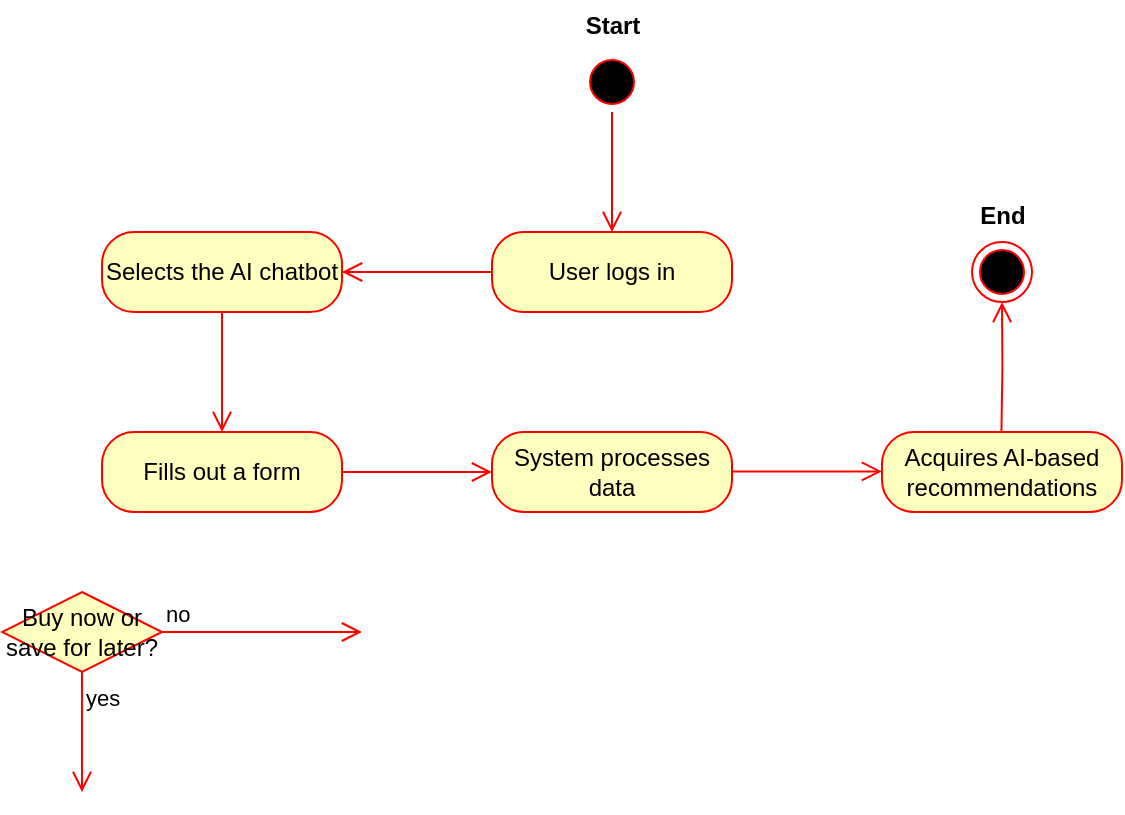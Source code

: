 <mxfile version="27.1.1">
  <diagram name="Page-1" id="KyxQp8voShygl3JnHhZr">
    <mxGraphModel dx="1181" dy="635" grid="1" gridSize="10" guides="1" tooltips="1" connect="1" arrows="1" fold="1" page="1" pageScale="1" pageWidth="850" pageHeight="1100" math="0" shadow="0">
      <root>
        <mxCell id="0" />
        <mxCell id="1" parent="0" />
        <mxCell id="4iAJ_tE6mHnHZplQDNx6-1" value="" style="ellipse;html=1;shape=endState;fillColor=#000000;strokeColor=#ff0000;" vertex="1" parent="1">
          <mxGeometry x="605" y="295" width="30" height="30" as="geometry" />
        </mxCell>
        <mxCell id="4iAJ_tE6mHnHZplQDNx6-2" value="" style="ellipse;html=1;shape=startState;fillColor=#000000;strokeColor=#ff0000;" vertex="1" parent="1">
          <mxGeometry x="410" y="200" width="30" height="30" as="geometry" />
        </mxCell>
        <mxCell id="4iAJ_tE6mHnHZplQDNx6-3" value="" style="edgeStyle=orthogonalEdgeStyle;html=1;verticalAlign=bottom;endArrow=open;endSize=8;strokeColor=#ff0000;rounded=0;" edge="1" source="4iAJ_tE6mHnHZplQDNx6-2" parent="1">
          <mxGeometry relative="1" as="geometry">
            <mxPoint x="425" y="290" as="targetPoint" />
          </mxGeometry>
        </mxCell>
        <mxCell id="4iAJ_tE6mHnHZplQDNx6-5" value="Start" style="text;align=center;fontStyle=1;verticalAlign=middle;spacingLeft=3;spacingRight=3;strokeColor=none;rotatable=0;points=[[0,0.5],[1,0.5]];portConstraint=eastwest;html=1;" vertex="1" parent="1">
          <mxGeometry x="385" y="174" width="80" height="26" as="geometry" />
        </mxCell>
        <mxCell id="4iAJ_tE6mHnHZplQDNx6-6" value="User logs in" style="rounded=1;whiteSpace=wrap;html=1;arcSize=40;fontColor=#000000;fillColor=#ffffc0;strokeColor=#ff0000;" vertex="1" parent="1">
          <mxGeometry x="365" y="290" width="120" height="40" as="geometry" />
        </mxCell>
        <mxCell id="4iAJ_tE6mHnHZplQDNx6-7" value="" style="edgeStyle=orthogonalEdgeStyle;html=1;verticalAlign=bottom;endArrow=open;endSize=8;strokeColor=#ff0000;rounded=0;exitX=0;exitY=0.5;exitDx=0;exitDy=0;entryX=1;entryY=0.5;entryDx=0;entryDy=0;" edge="1" source="4iAJ_tE6mHnHZplQDNx6-6" parent="1" target="4iAJ_tE6mHnHZplQDNx6-10">
          <mxGeometry relative="1" as="geometry">
            <mxPoint x="340" y="370" as="targetPoint" />
            <mxPoint x="340" y="310" as="sourcePoint" />
          </mxGeometry>
        </mxCell>
        <mxCell id="4iAJ_tE6mHnHZplQDNx6-10" value="Selects the AI chatbot" style="rounded=1;whiteSpace=wrap;html=1;arcSize=40;fontColor=#000000;fillColor=#ffffc0;strokeColor=#ff0000;" vertex="1" parent="1">
          <mxGeometry x="170" y="290" width="120" height="40" as="geometry" />
        </mxCell>
        <mxCell id="4iAJ_tE6mHnHZplQDNx6-11" value="" style="edgeStyle=orthogonalEdgeStyle;html=1;verticalAlign=bottom;endArrow=open;endSize=8;strokeColor=#ff0000;rounded=0;" edge="1" parent="1" source="4iAJ_tE6mHnHZplQDNx6-10">
          <mxGeometry relative="1" as="geometry">
            <mxPoint x="230" y="390" as="targetPoint" />
          </mxGeometry>
        </mxCell>
        <mxCell id="4iAJ_tE6mHnHZplQDNx6-12" value="System processes data" style="rounded=1;whiteSpace=wrap;html=1;arcSize=40;fontColor=#000000;fillColor=#ffffc0;strokeColor=#ff0000;" vertex="1" parent="1">
          <mxGeometry x="365" y="390" width="120" height="40" as="geometry" />
        </mxCell>
        <mxCell id="4iAJ_tE6mHnHZplQDNx6-13" value="" style="edgeStyle=orthogonalEdgeStyle;html=1;verticalAlign=bottom;endArrow=open;endSize=8;strokeColor=#ff0000;rounded=0;entryX=0.5;entryY=1;entryDx=0;entryDy=0;" edge="1" parent="1" target="4iAJ_tE6mHnHZplQDNx6-1">
          <mxGeometry relative="1" as="geometry">
            <mxPoint x="619.71" y="330" as="targetPoint" />
            <mxPoint x="619.71" y="390" as="sourcePoint" />
          </mxGeometry>
        </mxCell>
        <mxCell id="4iAJ_tE6mHnHZplQDNx6-14" value="Fills out a form" style="rounded=1;whiteSpace=wrap;html=1;arcSize=40;fontColor=#000000;fillColor=#ffffc0;strokeColor=#ff0000;" vertex="1" parent="1">
          <mxGeometry x="170" y="390" width="120" height="40" as="geometry" />
        </mxCell>
        <mxCell id="4iAJ_tE6mHnHZplQDNx6-15" value="" style="edgeStyle=orthogonalEdgeStyle;html=1;verticalAlign=bottom;endArrow=open;endSize=8;strokeColor=#ff0000;rounded=0;exitX=1;exitY=0.5;exitDx=0;exitDy=0;entryX=0;entryY=0.5;entryDx=0;entryDy=0;" edge="1" parent="1" source="4iAJ_tE6mHnHZplQDNx6-14" target="4iAJ_tE6mHnHZplQDNx6-12">
          <mxGeometry relative="1" as="geometry">
            <mxPoint x="140" y="530" as="targetPoint" />
            <mxPoint x="140.029" y="470" as="sourcePoint" />
          </mxGeometry>
        </mxCell>
        <mxCell id="4iAJ_tE6mHnHZplQDNx6-17" value="Acquires AI-based recommendations" style="rounded=1;whiteSpace=wrap;html=1;arcSize=40;fontColor=#000000;fillColor=#ffffc0;strokeColor=#ff0000;" vertex="1" parent="1">
          <mxGeometry x="560" y="390" width="120" height="40" as="geometry" />
        </mxCell>
        <mxCell id="4iAJ_tE6mHnHZplQDNx6-20" value="" style="edgeStyle=orthogonalEdgeStyle;html=1;verticalAlign=bottom;endArrow=open;endSize=8;strokeColor=#ff0000;rounded=0;exitX=1;exitY=0.5;exitDx=0;exitDy=0;entryX=0;entryY=0.5;entryDx=0;entryDy=0;" edge="1" parent="1">
          <mxGeometry relative="1" as="geometry">
            <mxPoint x="560" y="409.71" as="targetPoint" />
            <mxPoint x="485" y="409.71" as="sourcePoint" />
          </mxGeometry>
        </mxCell>
        <mxCell id="4iAJ_tE6mHnHZplQDNx6-21" value="End" style="text;align=center;fontStyle=1;verticalAlign=middle;spacingLeft=3;spacingRight=3;strokeColor=none;rotatable=0;points=[[0,0.5],[1,0.5]];portConstraint=eastwest;html=1;" vertex="1" parent="1">
          <mxGeometry x="580" y="269" width="80" height="26" as="geometry" />
        </mxCell>
        <mxCell id="4iAJ_tE6mHnHZplQDNx6-22" value="Buy now or save for later?" style="rhombus;whiteSpace=wrap;html=1;fontColor=#000000;fillColor=#ffffc0;strokeColor=#ff0000;" vertex="1" parent="1">
          <mxGeometry x="120" y="470" width="80" height="40" as="geometry" />
        </mxCell>
        <mxCell id="4iAJ_tE6mHnHZplQDNx6-23" value="no" style="edgeStyle=orthogonalEdgeStyle;html=1;align=left;verticalAlign=bottom;endArrow=open;endSize=8;strokeColor=#ff0000;rounded=0;" edge="1" source="4iAJ_tE6mHnHZplQDNx6-22" parent="1">
          <mxGeometry x="-1" relative="1" as="geometry">
            <mxPoint x="300" y="490" as="targetPoint" />
          </mxGeometry>
        </mxCell>
        <mxCell id="4iAJ_tE6mHnHZplQDNx6-24" value="yes" style="edgeStyle=orthogonalEdgeStyle;html=1;align=left;verticalAlign=top;endArrow=open;endSize=8;strokeColor=#ff0000;rounded=0;" edge="1" source="4iAJ_tE6mHnHZplQDNx6-22" parent="1">
          <mxGeometry x="-1" relative="1" as="geometry">
            <mxPoint x="160" y="570" as="targetPoint" />
          </mxGeometry>
        </mxCell>
      </root>
    </mxGraphModel>
  </diagram>
</mxfile>
